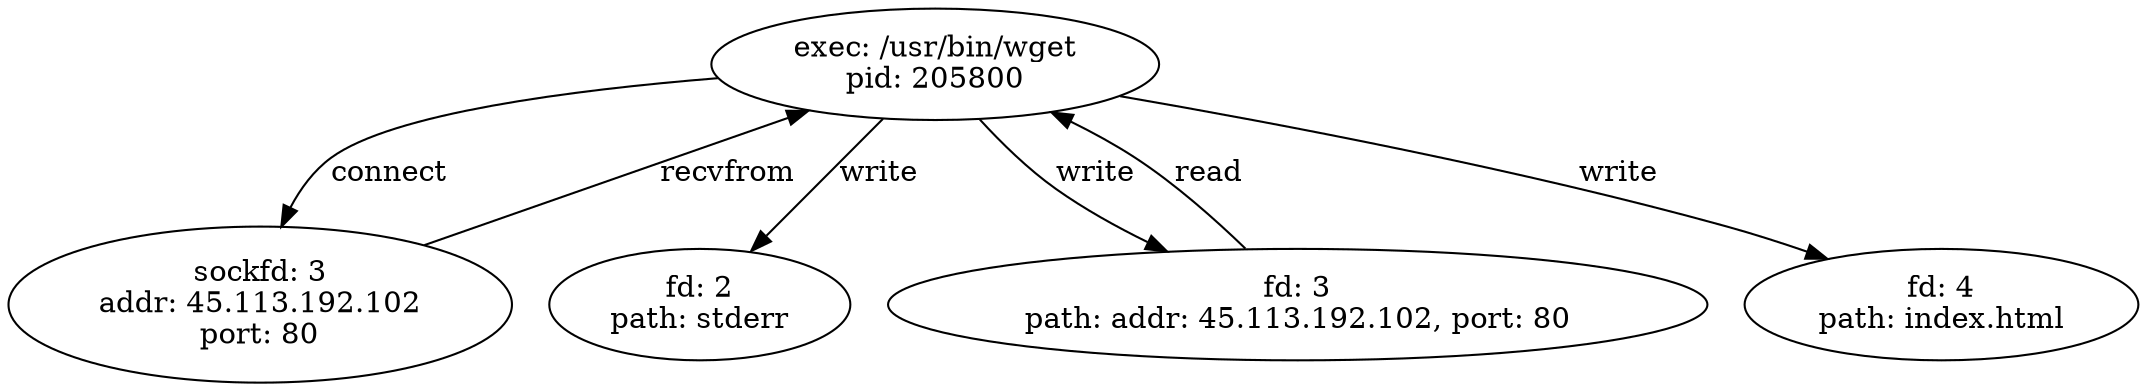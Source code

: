 strict digraph "" {
	"exec: /usr/bin/wget
pid: 205800" -> "sockfd: 3
addr: 45.113.192.102
port: 80"	 [label=connect];
	"exec: /usr/bin/wget
pid: 205800" -> "fd: 2
path: stderr"	 [label=write];
	"exec: /usr/bin/wget
pid: 205800" -> "fd: 3
path: addr: 45.113.192.102, port: 80"	 [label=write];
	"exec: /usr/bin/wget
pid: 205800" -> "fd: 4
path: index.html"	 [label=write];
	"sockfd: 3
addr: 45.113.192.102
port: 80" -> "exec: /usr/bin/wget
pid: 205800"	 [label=recvfrom];
	"fd: 3
path: addr: 45.113.192.102, port: 80" -> "exec: /usr/bin/wget
pid: 205800"	 [label=read];
}
